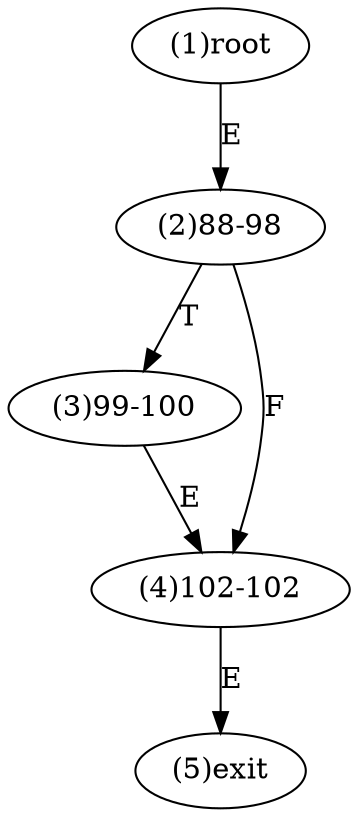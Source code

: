 digraph "" { 
1[ label="(1)root"];
2[ label="(2)88-98"];
3[ label="(3)99-100"];
4[ label="(4)102-102"];
5[ label="(5)exit"];
1->2[ label="E"];
2->4[ label="F"];
2->3[ label="T"];
3->4[ label="E"];
4->5[ label="E"];
}